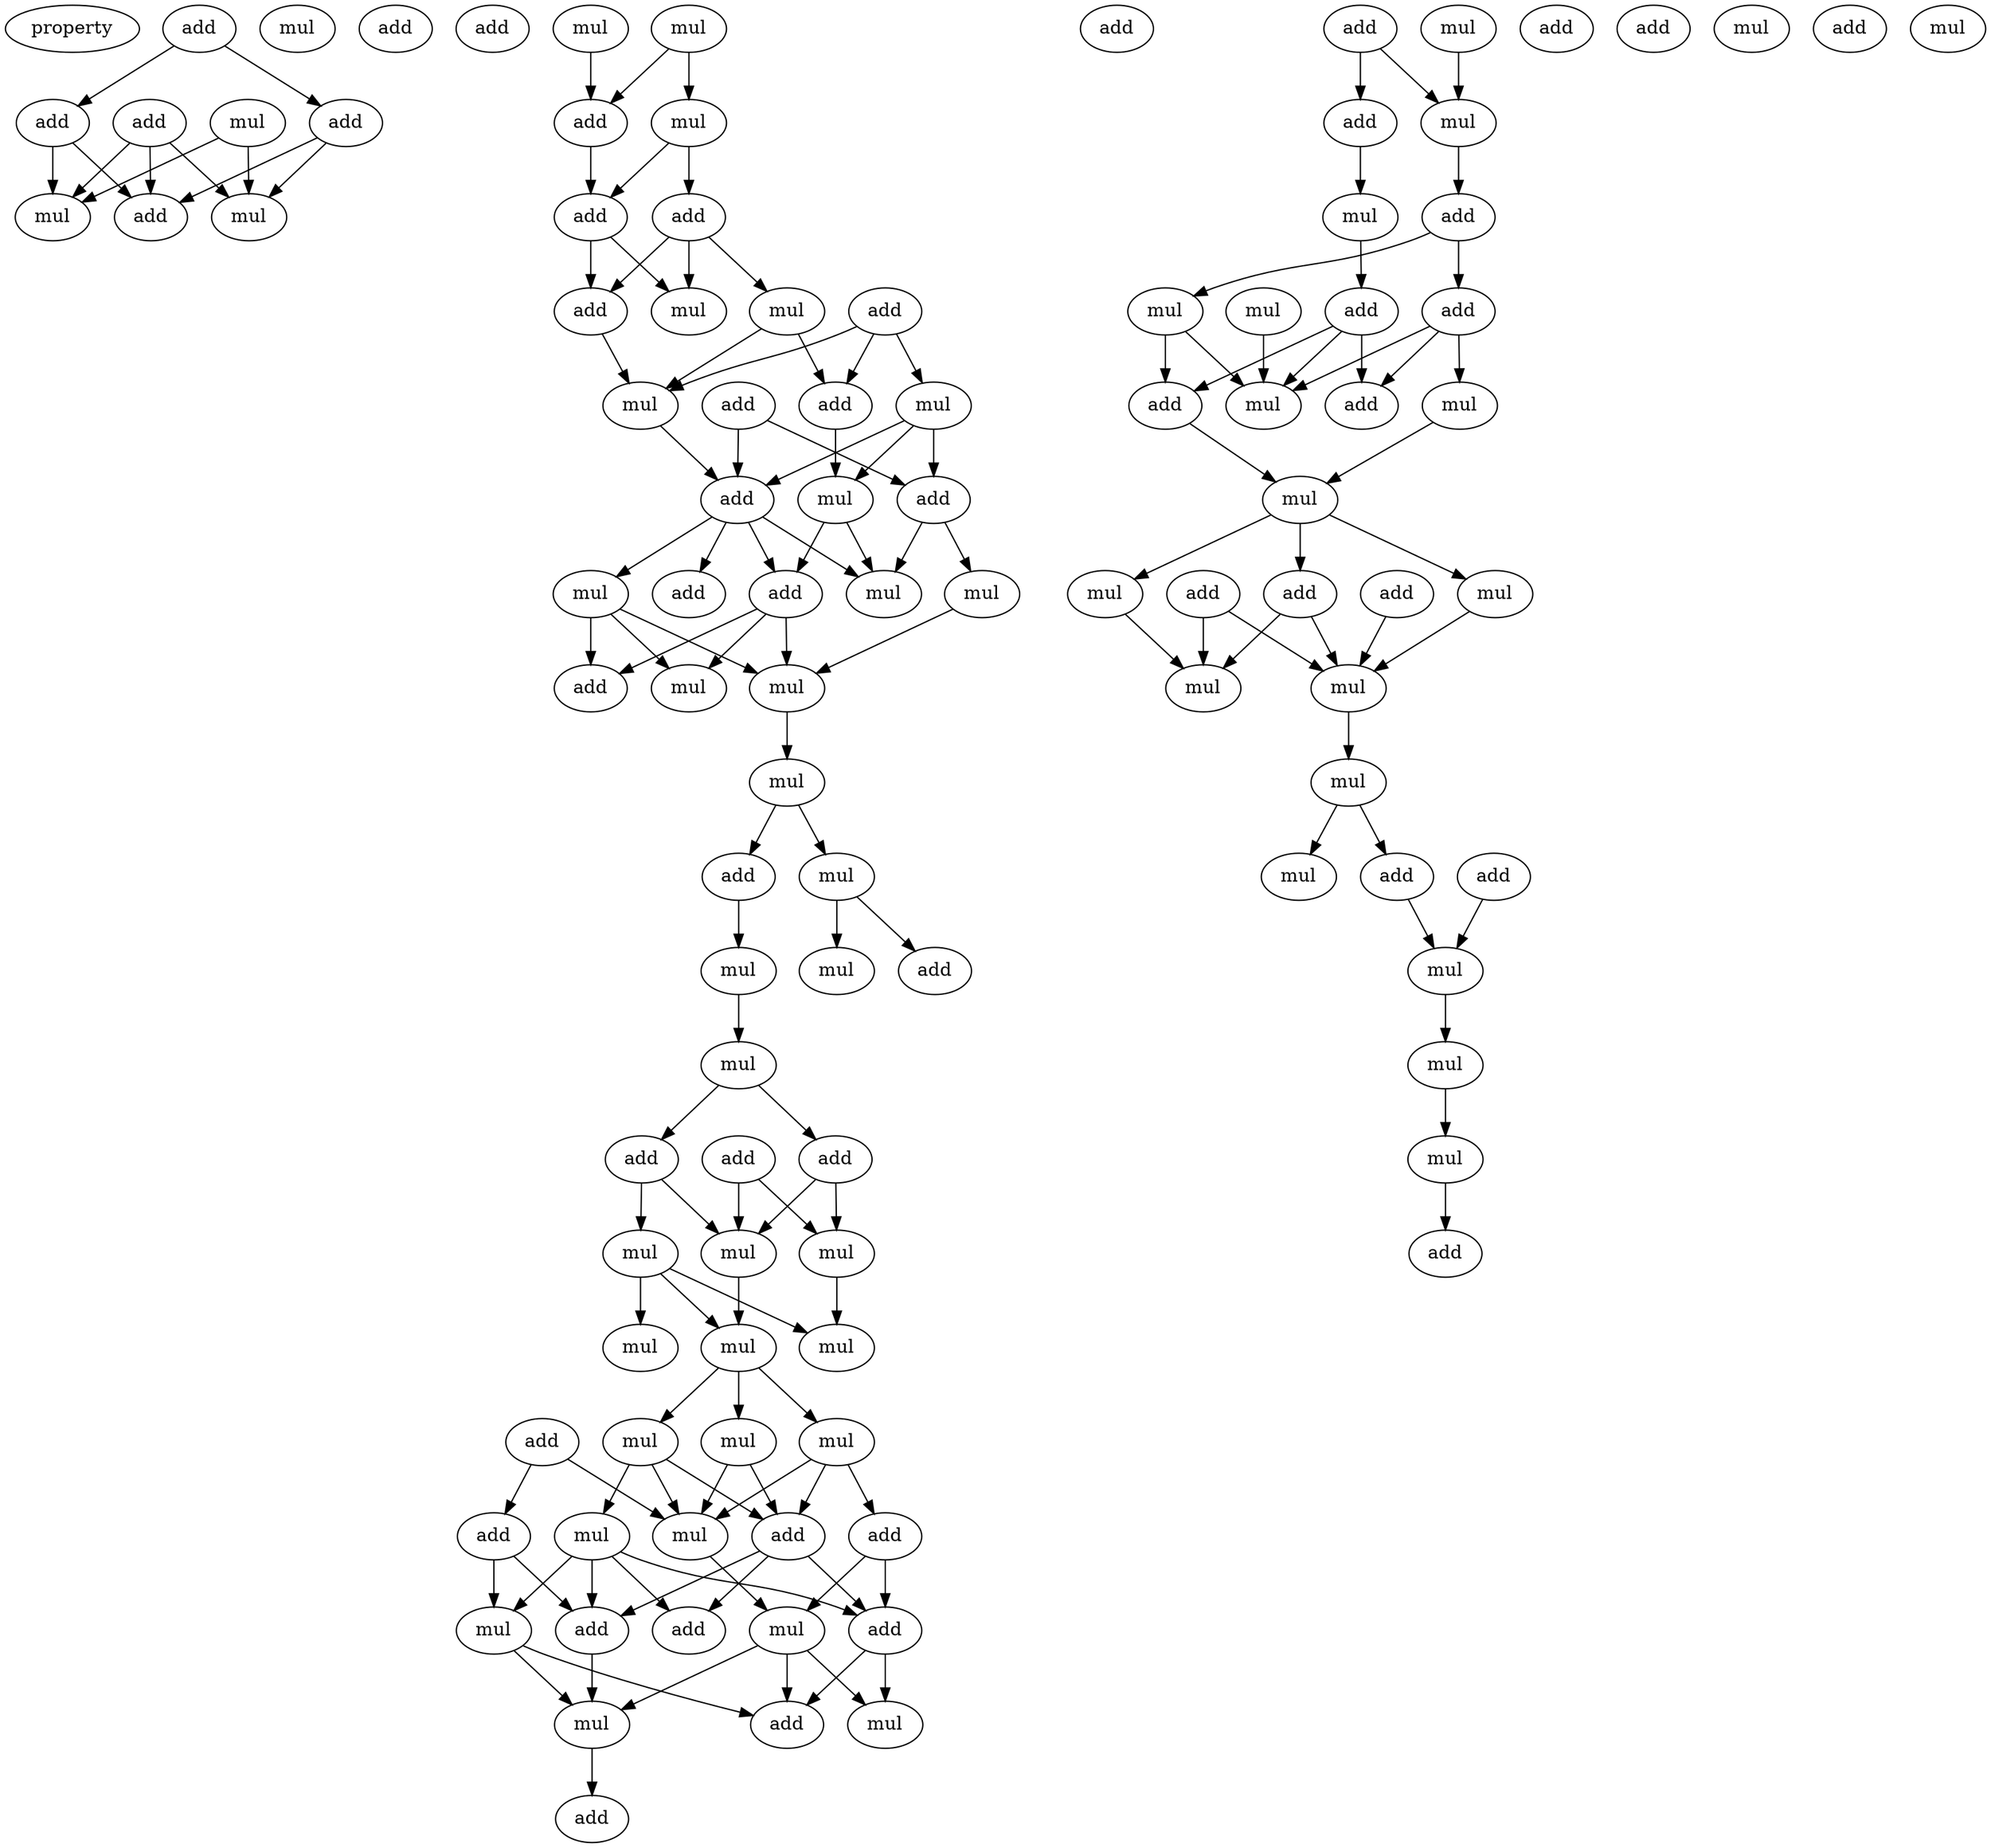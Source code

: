 digraph {
    node [fontcolor=black]
    property [mul=2,lf=1.3]
    0 [ label = add ];
    1 [ label = add ];
    2 [ label = add ];
    3 [ label = add ];
    4 [ label = mul ];
    5 [ label = add ];
    6 [ label = mul ];
    7 [ label = mul ];
    8 [ label = mul ];
    9 [ label = add ];
    10 [ label = add ];
    11 [ label = mul ];
    12 [ label = mul ];
    13 [ label = add ];
    14 [ label = mul ];
    15 [ label = add ];
    16 [ label = add ];
    17 [ label = add ];
    18 [ label = add ];
    19 [ label = mul ];
    20 [ label = mul ];
    21 [ label = add ];
    22 [ label = mul ];
    23 [ label = mul ];
    24 [ label = add ];
    25 [ label = add ];
    26 [ label = add ];
    27 [ label = mul ];
    28 [ label = add ];
    29 [ label = mul ];
    30 [ label = add ];
    31 [ label = mul ];
    32 [ label = mul ];
    33 [ label = mul ];
    34 [ label = add ];
    35 [ label = mul ];
    36 [ label = add ];
    37 [ label = mul ];
    38 [ label = add ];
    39 [ label = mul ];
    40 [ label = add ];
    41 [ label = mul ];
    42 [ label = mul ];
    43 [ label = mul ];
    44 [ label = add ];
    45 [ label = add ];
    46 [ label = add ];
    47 [ label = mul ];
    48 [ label = mul ];
    49 [ label = mul ];
    50 [ label = mul ];
    51 [ label = mul ];
    52 [ label = mul ];
    53 [ label = add ];
    54 [ label = mul ];
    55 [ label = mul ];
    56 [ label = mul ];
    57 [ label = mul ];
    58 [ label = add ];
    59 [ label = mul ];
    60 [ label = add ];
    61 [ label = add ];
    62 [ label = mul ];
    63 [ label = add ];
    64 [ label = mul ];
    65 [ label = add ];
    66 [ label = add ];
    67 [ label = add ];
    68 [ label = mul ];
    69 [ label = mul ];
    70 [ label = add ];
    71 [ label = add ];
    72 [ label = mul ];
    73 [ label = add ];
    74 [ label = add ];
    75 [ label = mul ];
    76 [ label = mul ];
    77 [ label = add ];
    78 [ label = add ];
    79 [ label = mul ];
    80 [ label = mul ];
    81 [ label = add ];
    82 [ label = add ];
    83 [ label = mul ];
    84 [ label = add ];
    85 [ label = mul ];
    86 [ label = mul ];
    87 [ label = mul ];
    88 [ label = add ];
    89 [ label = add ];
    90 [ label = mul ];
    91 [ label = add ];
    92 [ label = mul ];
    93 [ label = mul ];
    94 [ label = mul ];
    95 [ label = mul ];
    96 [ label = add ];
    97 [ label = add ];
    98 [ label = mul ];
    99 [ label = add ];
    100 [ label = mul ];
    101 [ label = mul ];
    102 [ label = add ];
    103 [ label = mul ];
    104 [ label = mul ];
    105 [ label = add ];
    0 -> 1 [ name = 0 ];
    0 -> 3 [ name = 1 ];
    1 -> 5 [ name = 2 ];
    1 -> 6 [ name = 3 ];
    2 -> 5 [ name = 4 ];
    2 -> 6 [ name = 5 ];
    2 -> 7 [ name = 6 ];
    3 -> 5 [ name = 7 ];
    3 -> 7 [ name = 8 ];
    4 -> 6 [ name = 9 ];
    4 -> 7 [ name = 10 ];
    11 -> 13 [ name = 11 ];
    12 -> 13 [ name = 12 ];
    12 -> 14 [ name = 13 ];
    13 -> 15 [ name = 14 ];
    14 -> 15 [ name = 15 ];
    14 -> 16 [ name = 16 ];
    15 -> 17 [ name = 17 ];
    15 -> 19 [ name = 18 ];
    16 -> 17 [ name = 19 ];
    16 -> 19 [ name = 20 ];
    16 -> 20 [ name = 21 ];
    17 -> 23 [ name = 22 ];
    18 -> 21 [ name = 23 ];
    18 -> 22 [ name = 24 ];
    18 -> 23 [ name = 25 ];
    20 -> 21 [ name = 26 ];
    20 -> 23 [ name = 27 ];
    21 -> 27 [ name = 28 ];
    22 -> 25 [ name = 29 ];
    22 -> 26 [ name = 30 ];
    22 -> 27 [ name = 31 ];
    23 -> 25 [ name = 32 ];
    24 -> 25 [ name = 33 ];
    24 -> 26 [ name = 34 ];
    25 -> 28 [ name = 35 ];
    25 -> 29 [ name = 36 ];
    25 -> 30 [ name = 37 ];
    25 -> 31 [ name = 38 ];
    26 -> 31 [ name = 39 ];
    26 -> 32 [ name = 40 ];
    27 -> 30 [ name = 41 ];
    27 -> 31 [ name = 42 ];
    29 -> 33 [ name = 43 ];
    29 -> 34 [ name = 44 ];
    29 -> 35 [ name = 45 ];
    30 -> 33 [ name = 46 ];
    30 -> 34 [ name = 47 ];
    30 -> 35 [ name = 48 ];
    32 -> 33 [ name = 49 ];
    33 -> 37 [ name = 50 ];
    37 -> 38 [ name = 51 ];
    37 -> 39 [ name = 52 ];
    38 -> 41 [ name = 53 ];
    39 -> 40 [ name = 54 ];
    39 -> 42 [ name = 55 ];
    41 -> 43 [ name = 56 ];
    43 -> 44 [ name = 57 ];
    43 -> 45 [ name = 58 ];
    44 -> 47 [ name = 59 ];
    44 -> 48 [ name = 60 ];
    45 -> 48 [ name = 61 ];
    45 -> 49 [ name = 62 ];
    46 -> 47 [ name = 63 ];
    46 -> 48 [ name = 64 ];
    47 -> 50 [ name = 65 ];
    48 -> 52 [ name = 66 ];
    49 -> 50 [ name = 67 ];
    49 -> 51 [ name = 68 ];
    49 -> 52 [ name = 69 ];
    52 -> 54 [ name = 70 ];
    52 -> 55 [ name = 71 ];
    52 -> 56 [ name = 72 ];
    53 -> 58 [ name = 73 ];
    53 -> 59 [ name = 74 ];
    54 -> 57 [ name = 75 ];
    54 -> 59 [ name = 76 ];
    54 -> 60 [ name = 77 ];
    55 -> 59 [ name = 78 ];
    55 -> 60 [ name = 79 ];
    55 -> 61 [ name = 80 ];
    56 -> 59 [ name = 81 ];
    56 -> 60 [ name = 82 ];
    57 -> 62 [ name = 83 ];
    57 -> 63 [ name = 84 ];
    57 -> 65 [ name = 85 ];
    57 -> 66 [ name = 86 ];
    58 -> 62 [ name = 87 ];
    58 -> 63 [ name = 88 ];
    59 -> 64 [ name = 89 ];
    60 -> 63 [ name = 90 ];
    60 -> 65 [ name = 91 ];
    60 -> 66 [ name = 92 ];
    61 -> 64 [ name = 93 ];
    61 -> 66 [ name = 94 ];
    62 -> 67 [ name = 95 ];
    62 -> 69 [ name = 96 ];
    63 -> 69 [ name = 97 ];
    64 -> 67 [ name = 98 ];
    64 -> 68 [ name = 99 ];
    64 -> 69 [ name = 100 ];
    66 -> 67 [ name = 101 ];
    66 -> 68 [ name = 102 ];
    69 -> 71 [ name = 103 ];
    70 -> 74 [ name = 104 ];
    70 -> 75 [ name = 105 ];
    72 -> 75 [ name = 106 ];
    74 -> 76 [ name = 107 ];
    75 -> 77 [ name = 108 ];
    76 -> 81 [ name = 109 ];
    77 -> 78 [ name = 110 ];
    77 -> 79 [ name = 111 ];
    78 -> 83 [ name = 112 ];
    78 -> 84 [ name = 113 ];
    78 -> 85 [ name = 114 ];
    79 -> 82 [ name = 115 ];
    79 -> 83 [ name = 116 ];
    80 -> 83 [ name = 117 ];
    81 -> 82 [ name = 118 ];
    81 -> 83 [ name = 119 ];
    81 -> 84 [ name = 120 ];
    82 -> 86 [ name = 121 ];
    85 -> 86 [ name = 122 ];
    86 -> 87 [ name = 123 ];
    86 -> 89 [ name = 124 ];
    86 -> 90 [ name = 125 ];
    87 -> 93 [ name = 126 ];
    88 -> 92 [ name = 127 ];
    89 -> 92 [ name = 128 ];
    89 -> 93 [ name = 129 ];
    90 -> 92 [ name = 130 ];
    91 -> 92 [ name = 131 ];
    91 -> 93 [ name = 132 ];
    92 -> 94 [ name = 133 ];
    94 -> 95 [ name = 134 ];
    94 -> 96 [ name = 135 ];
    96 -> 100 [ name = 136 ];
    99 -> 100 [ name = 137 ];
    100 -> 101 [ name = 138 ];
    101 -> 103 [ name = 139 ];
    103 -> 105 [ name = 140 ];
}
